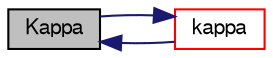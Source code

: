digraph "Kappa"
{
  bgcolor="transparent";
  edge [fontname="FreeSans",fontsize="10",labelfontname="FreeSans",labelfontsize="10"];
  node [fontname="FreeSans",fontsize="10",shape=record];
  rankdir="LR";
  Node354 [label="Kappa",height=0.2,width=0.4,color="black", fillcolor="grey75", style="filled", fontcolor="black"];
  Node354 -> Node355 [dir="back",color="midnightblue",fontsize="10",style="solid",fontname="FreeSans"];
  Node355 [label="kappa",height=0.2,width=0.4,color="red",URL="$a30214.html#a5466ad2fbb533099dd54880c87ad1928",tooltip="Thermal conductivity [W/mK]. "];
  Node355 -> Node354 [dir="back",color="midnightblue",fontsize="10",style="solid",fontname="FreeSans"];
}
